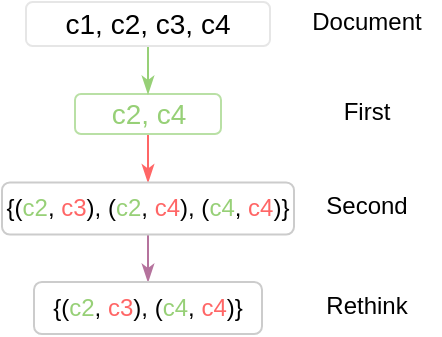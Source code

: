 <mxfile version="15.0.2" type="github">
  <diagram id="UuyM_oUdFWU5R_c15sy-" name="Page-1">
    <mxGraphModel dx="513" dy="251" grid="0" gridSize="10" guides="1" tooltips="1" connect="1" arrows="1" fold="1" page="1" pageScale="1" pageWidth="235" pageHeight="220" background="none" math="0" shadow="0">
      <root>
        <mxCell id="0" />
        <mxCell id="1" parent="0" />
        <mxCell id="7AcHqmVK4_phQom7Zhlx-9" style="edgeStyle=orthogonalEdgeStyle;rounded=0;orthogonalLoop=1;jettySize=auto;html=1;entryX=0.5;entryY=0;entryDx=0;entryDy=0;strokeColor=#FF6666;endArrow=classicThin;endFill=1;" edge="1" parent="1" source="ZyO74vpCLGybzCgZErhr-3" target="7AcHqmVK4_phQom7Zhlx-4">
          <mxGeometry relative="1" as="geometry" />
        </mxCell>
        <mxCell id="ZyO74vpCLGybzCgZErhr-3" value="&lt;font style=&quot;font-size: 14px&quot; color=&quot;#97d077&quot;&gt;c2, c4&lt;/font&gt;" style="rounded=1;whiteSpace=wrap;html=1;strokeWidth=1;strokeColor=#B9E0A5;sketch=0;" parent="1" vertex="1">
          <mxGeometry x="36.5" y="46" width="73" height="20" as="geometry" />
        </mxCell>
        <mxCell id="7AcHqmVK4_phQom7Zhlx-8" style="edgeStyle=orthogonalEdgeStyle;rounded=0;orthogonalLoop=1;jettySize=auto;html=1;strokeColor=#97D077;endArrow=classicThin;endFill=1;" edge="1" parent="1" source="7Fjtuf2y4Gno0_X98hwX-4" target="ZyO74vpCLGybzCgZErhr-3">
          <mxGeometry relative="1" as="geometry" />
        </mxCell>
        <mxCell id="7Fjtuf2y4Gno0_X98hwX-4" value="&lt;font style=&quot;font-size: 14px&quot;&gt;c1, c2, c3, c4&lt;/font&gt;" style="rounded=1;whiteSpace=wrap;html=1;strokeWidth=1;strokeColor=#E6E6E6;perimeterSpacing=0;" parent="1" vertex="1">
          <mxGeometry x="12" width="122" height="22" as="geometry" />
        </mxCell>
        <mxCell id="7AcHqmVK4_phQom7Zhlx-1" value="First" style="text;html=1;strokeColor=none;fillColor=none;align=center;verticalAlign=middle;whiteSpace=wrap;rounded=0;" vertex="1" parent="1">
          <mxGeometry x="146" y="45" width="73" height="20" as="geometry" />
        </mxCell>
        <mxCell id="7AcHqmVK4_phQom7Zhlx-2" value="Second" style="text;html=1;strokeColor=none;fillColor=none;align=center;verticalAlign=middle;whiteSpace=wrap;rounded=0;" vertex="1" parent="1">
          <mxGeometry x="146" y="92.25" width="73" height="20" as="geometry" />
        </mxCell>
        <mxCell id="7AcHqmVK4_phQom7Zhlx-10" style="edgeStyle=orthogonalEdgeStyle;rounded=0;orthogonalLoop=1;jettySize=auto;html=1;strokeColor=#B5739D;endArrow=classicThin;endFill=1;" edge="1" parent="1" source="7AcHqmVK4_phQom7Zhlx-4" target="7AcHqmVK4_phQom7Zhlx-5">
          <mxGeometry relative="1" as="geometry" />
        </mxCell>
        <mxCell id="7AcHqmVK4_phQom7Zhlx-4" value="&lt;font style=&quot;font-size: 12px&quot;&gt;{(&lt;font color=&quot;#97d077&quot;&gt;c2&lt;/font&gt;, &lt;font color=&quot;#ff6666&quot;&gt;c3&lt;/font&gt;), (&lt;font color=&quot;#97d077&quot;&gt;c2&lt;/font&gt;, &lt;font color=&quot;#ff6666&quot;&gt;c4&lt;/font&gt;), (&lt;font color=&quot;#97d077&quot;&gt;c4&lt;/font&gt;, &lt;font color=&quot;#ff6666&quot;&gt;c4&lt;/font&gt;)}&lt;/font&gt;" style="rounded=1;whiteSpace=wrap;html=1;strokeWidth=1;sketch=0;strokeColor=#CCCCCC;" vertex="1" parent="1">
          <mxGeometry y="90.25" width="146" height="26" as="geometry" />
        </mxCell>
        <mxCell id="7AcHqmVK4_phQom7Zhlx-5" value="&lt;font style=&quot;font-size: 12px&quot;&gt;{(&lt;font color=&quot;#97d077&quot;&gt;c2&lt;/font&gt;, &lt;font color=&quot;#ff6666&quot;&gt;c3&lt;/font&gt;), (&lt;font color=&quot;#97d077&quot;&gt;c4&lt;/font&gt;, &lt;font color=&quot;#ff6666&quot;&gt;c4&lt;/font&gt;)}&lt;/font&gt;" style="rounded=1;whiteSpace=wrap;html=1;strokeWidth=1;sketch=0;strokeColor=#CCCCCC;" vertex="1" parent="1">
          <mxGeometry x="16" y="140" width="114" height="26" as="geometry" />
        </mxCell>
        <mxCell id="7AcHqmVK4_phQom7Zhlx-6" value="Rethink" style="text;html=1;strokeColor=none;fillColor=none;align=center;verticalAlign=middle;whiteSpace=wrap;rounded=0;" vertex="1" parent="1">
          <mxGeometry x="146" y="142" width="73" height="20" as="geometry" />
        </mxCell>
        <mxCell id="7AcHqmVK4_phQom7Zhlx-7" value="Document" style="text;html=1;strokeColor=none;fillColor=none;align=center;verticalAlign=middle;whiteSpace=wrap;rounded=0;" vertex="1" parent="1">
          <mxGeometry x="146" width="73" height="20" as="geometry" />
        </mxCell>
      </root>
    </mxGraphModel>
  </diagram>
</mxfile>
